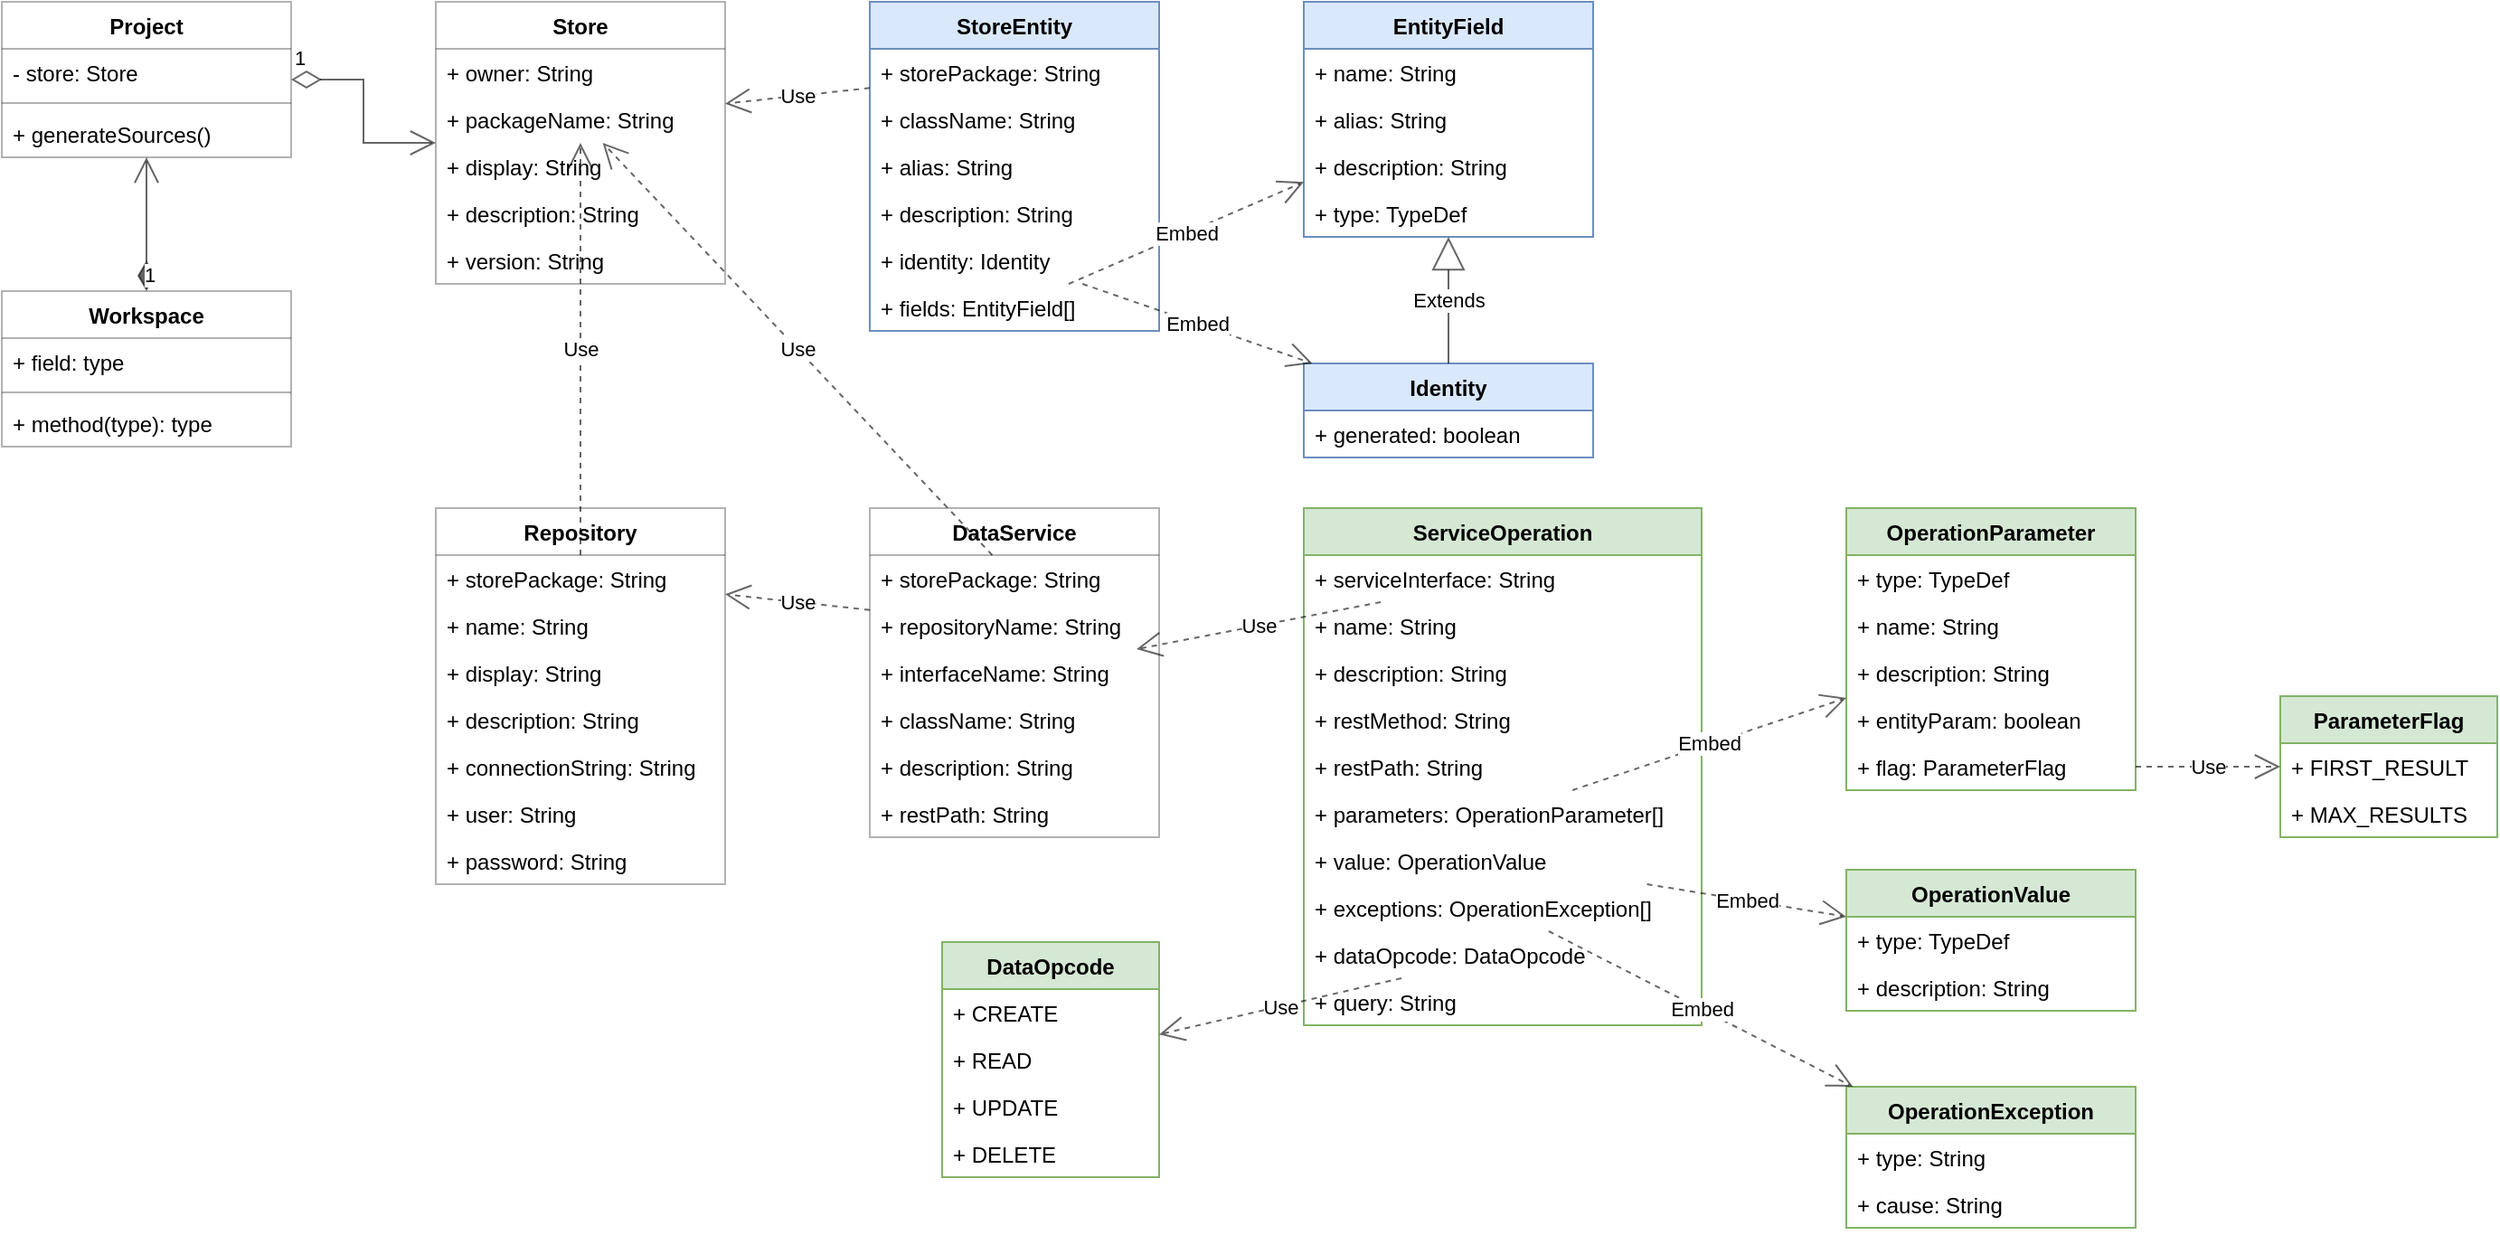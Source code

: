 <mxfile version="16.5.1" type="device"><diagram id="OxIQPZwPlhneD8r9ks1y" name="API Gateway Meta"><mxGraphModel dx="1840" dy="865" grid="1" gridSize="10" guides="1" tooltips="1" connect="1" arrows="1" fold="1" page="1" pageScale="1" pageWidth="1100" pageHeight="850" math="0" shadow="0"><root><mxCell id="0"/><mxCell id="1" parent="0"/><mxCell id="hLmovKWbzGutH6FqKI8--1" value="Store" style="swimlane;fontStyle=1;align=center;verticalAlign=top;childLayout=stackLayout;horizontal=1;startSize=26;horizontalStack=0;resizeParent=1;resizeParentMax=0;resizeLast=0;collapsible=1;marginBottom=0;rounded=0;opacity=30;" vertex="1" parent="1"><mxGeometry x="280" y="80" width="160" height="156" as="geometry"/></mxCell><mxCell id="hLmovKWbzGutH6FqKI8--2" value="+ owner: String" style="text;strokeColor=none;fillColor=none;align=left;verticalAlign=top;spacingLeft=4;spacingRight=4;overflow=hidden;rotatable=0;points=[[0,0.5],[1,0.5]];portConstraint=eastwest;rounded=0;opacity=30;" vertex="1" parent="hLmovKWbzGutH6FqKI8--1"><mxGeometry y="26" width="160" height="26" as="geometry"/></mxCell><mxCell id="hLmovKWbzGutH6FqKI8--3" value="+ packageName: String" style="text;strokeColor=none;fillColor=none;align=left;verticalAlign=top;spacingLeft=4;spacingRight=4;overflow=hidden;rotatable=0;points=[[0,0.5],[1,0.5]];portConstraint=eastwest;rounded=0;opacity=30;" vertex="1" parent="hLmovKWbzGutH6FqKI8--1"><mxGeometry y="52" width="160" height="26" as="geometry"/></mxCell><mxCell id="hLmovKWbzGutH6FqKI8--4" value="+ display: String" style="text;strokeColor=none;fillColor=none;align=left;verticalAlign=top;spacingLeft=4;spacingRight=4;overflow=hidden;rotatable=0;points=[[0,0.5],[1,0.5]];portConstraint=eastwest;rounded=0;opacity=30;" vertex="1" parent="hLmovKWbzGutH6FqKI8--1"><mxGeometry y="78" width="160" height="26" as="geometry"/></mxCell><mxCell id="hLmovKWbzGutH6FqKI8--5" value="+ description: String" style="text;strokeColor=none;fillColor=none;align=left;verticalAlign=top;spacingLeft=4;spacingRight=4;overflow=hidden;rotatable=0;points=[[0,0.5],[1,0.5]];portConstraint=eastwest;rounded=0;opacity=30;" vertex="1" parent="hLmovKWbzGutH6FqKI8--1"><mxGeometry y="104" width="160" height="26" as="geometry"/></mxCell><mxCell id="hLmovKWbzGutH6FqKI8--6" value="+ version: String" style="text;strokeColor=none;fillColor=none;align=left;verticalAlign=top;spacingLeft=4;spacingRight=4;overflow=hidden;rotatable=0;points=[[0,0.5],[1,0.5]];portConstraint=eastwest;rounded=0;opacity=30;" vertex="1" parent="hLmovKWbzGutH6FqKI8--1"><mxGeometry y="130" width="160" height="26" as="geometry"/></mxCell><mxCell id="hLmovKWbzGutH6FqKI8--7" value="StoreEntity" style="swimlane;fontStyle=1;align=center;verticalAlign=top;childLayout=stackLayout;horizontal=1;startSize=26;horizontalStack=0;resizeParent=1;resizeParentMax=0;resizeLast=0;collapsible=1;marginBottom=0;rounded=0;fillColor=#dae8fc;strokeColor=#6c8ebf;" vertex="1" parent="1"><mxGeometry x="520" y="80" width="160" height="182" as="geometry"/></mxCell><mxCell id="hLmovKWbzGutH6FqKI8--8" value="+ storePackage: String" style="text;strokeColor=none;fillColor=none;align=left;verticalAlign=top;spacingLeft=4;spacingRight=4;overflow=hidden;rotatable=0;points=[[0,0.5],[1,0.5]];portConstraint=eastwest;rounded=0;opacity=30;" vertex="1" parent="hLmovKWbzGutH6FqKI8--7"><mxGeometry y="26" width="160" height="26" as="geometry"/></mxCell><mxCell id="hLmovKWbzGutH6FqKI8--9" value="+ className: String" style="text;strokeColor=none;fillColor=none;align=left;verticalAlign=top;spacingLeft=4;spacingRight=4;overflow=hidden;rotatable=0;points=[[0,0.5],[1,0.5]];portConstraint=eastwest;rounded=0;opacity=30;" vertex="1" parent="hLmovKWbzGutH6FqKI8--7"><mxGeometry y="52" width="160" height="26" as="geometry"/></mxCell><mxCell id="hLmovKWbzGutH6FqKI8--10" value="+ alias: String" style="text;strokeColor=none;fillColor=none;align=left;verticalAlign=top;spacingLeft=4;spacingRight=4;overflow=hidden;rotatable=0;points=[[0,0.5],[1,0.5]];portConstraint=eastwest;rounded=0;opacity=30;" vertex="1" parent="hLmovKWbzGutH6FqKI8--7"><mxGeometry y="78" width="160" height="26" as="geometry"/></mxCell><mxCell id="hLmovKWbzGutH6FqKI8--11" value="+ description: String" style="text;strokeColor=none;fillColor=none;align=left;verticalAlign=top;spacingLeft=4;spacingRight=4;overflow=hidden;rotatable=0;points=[[0,0.5],[1,0.5]];portConstraint=eastwest;rounded=0;opacity=30;" vertex="1" parent="hLmovKWbzGutH6FqKI8--7"><mxGeometry y="104" width="160" height="26" as="geometry"/></mxCell><mxCell id="hLmovKWbzGutH6FqKI8--12" value="+ identity: Identity" style="text;strokeColor=none;fillColor=none;align=left;verticalAlign=top;spacingLeft=4;spacingRight=4;overflow=hidden;rotatable=0;points=[[0,0.5],[1,0.5]];portConstraint=eastwest;rounded=0;opacity=30;" vertex="1" parent="hLmovKWbzGutH6FqKI8--7"><mxGeometry y="130" width="160" height="26" as="geometry"/></mxCell><mxCell id="hLmovKWbzGutH6FqKI8--13" value="+ fields: EntityField[]" style="text;strokeColor=none;fillColor=none;align=left;verticalAlign=top;spacingLeft=4;spacingRight=4;overflow=hidden;rotatable=0;points=[[0,0.5],[1,0.5]];portConstraint=eastwest;rounded=0;opacity=30;" vertex="1" parent="hLmovKWbzGutH6FqKI8--7"><mxGeometry y="156" width="160" height="26" as="geometry"/></mxCell><mxCell id="hLmovKWbzGutH6FqKI8--14" value="Repository" style="swimlane;fontStyle=1;align=center;verticalAlign=top;childLayout=stackLayout;horizontal=1;startSize=26;horizontalStack=0;resizeParent=1;resizeParentMax=0;resizeLast=0;collapsible=1;marginBottom=0;rounded=0;opacity=30;" vertex="1" parent="1"><mxGeometry x="280" y="360" width="160" height="208" as="geometry"/></mxCell><mxCell id="hLmovKWbzGutH6FqKI8--15" value="+ storePackage: String" style="text;strokeColor=none;fillColor=none;align=left;verticalAlign=top;spacingLeft=4;spacingRight=4;overflow=hidden;rotatable=0;points=[[0,0.5],[1,0.5]];portConstraint=eastwest;rounded=0;opacity=30;" vertex="1" parent="hLmovKWbzGutH6FqKI8--14"><mxGeometry y="26" width="160" height="26" as="geometry"/></mxCell><mxCell id="hLmovKWbzGutH6FqKI8--16" value="+ name: String" style="text;strokeColor=none;fillColor=none;align=left;verticalAlign=top;spacingLeft=4;spacingRight=4;overflow=hidden;rotatable=0;points=[[0,0.5],[1,0.5]];portConstraint=eastwest;rounded=0;opacity=30;" vertex="1" parent="hLmovKWbzGutH6FqKI8--14"><mxGeometry y="52" width="160" height="26" as="geometry"/></mxCell><mxCell id="hLmovKWbzGutH6FqKI8--17" value="+ display: String" style="text;strokeColor=none;fillColor=none;align=left;verticalAlign=top;spacingLeft=4;spacingRight=4;overflow=hidden;rotatable=0;points=[[0,0.5],[1,0.5]];portConstraint=eastwest;rounded=0;opacity=30;" vertex="1" parent="hLmovKWbzGutH6FqKI8--14"><mxGeometry y="78" width="160" height="26" as="geometry"/></mxCell><mxCell id="hLmovKWbzGutH6FqKI8--18" value="+ description: String" style="text;strokeColor=none;fillColor=none;align=left;verticalAlign=top;spacingLeft=4;spacingRight=4;overflow=hidden;rotatable=0;points=[[0,0.5],[1,0.5]];portConstraint=eastwest;rounded=0;opacity=30;" vertex="1" parent="hLmovKWbzGutH6FqKI8--14"><mxGeometry y="104" width="160" height="26" as="geometry"/></mxCell><mxCell id="hLmovKWbzGutH6FqKI8--19" value="+ connectionString: String" style="text;strokeColor=none;fillColor=none;align=left;verticalAlign=top;spacingLeft=4;spacingRight=4;overflow=hidden;rotatable=0;points=[[0,0.5],[1,0.5]];portConstraint=eastwest;rounded=0;opacity=30;" vertex="1" parent="hLmovKWbzGutH6FqKI8--14"><mxGeometry y="130" width="160" height="26" as="geometry"/></mxCell><mxCell id="hLmovKWbzGutH6FqKI8--20" value="+ user: String" style="text;strokeColor=none;fillColor=none;align=left;verticalAlign=top;spacingLeft=4;spacingRight=4;overflow=hidden;rotatable=0;points=[[0,0.5],[1,0.5]];portConstraint=eastwest;rounded=0;opacity=30;" vertex="1" parent="hLmovKWbzGutH6FqKI8--14"><mxGeometry y="156" width="160" height="26" as="geometry"/></mxCell><mxCell id="hLmovKWbzGutH6FqKI8--21" value="+ password: String" style="text;strokeColor=none;fillColor=none;align=left;verticalAlign=top;spacingLeft=4;spacingRight=4;overflow=hidden;rotatable=0;points=[[0,0.5],[1,0.5]];portConstraint=eastwest;rounded=0;opacity=30;" vertex="1" parent="hLmovKWbzGutH6FqKI8--14"><mxGeometry y="182" width="160" height="26" as="geometry"/></mxCell><mxCell id="hLmovKWbzGutH6FqKI8--22" value="DataService" style="swimlane;fontStyle=1;align=center;verticalAlign=top;childLayout=stackLayout;horizontal=1;startSize=26;horizontalStack=0;resizeParent=1;resizeParentMax=0;resizeLast=0;collapsible=1;marginBottom=0;rounded=0;opacity=30;" vertex="1" parent="1"><mxGeometry x="520" y="360" width="160" height="182" as="geometry"/></mxCell><mxCell id="hLmovKWbzGutH6FqKI8--23" value="+ storePackage: String" style="text;strokeColor=none;fillColor=none;align=left;verticalAlign=top;spacingLeft=4;spacingRight=4;overflow=hidden;rotatable=0;points=[[0,0.5],[1,0.5]];portConstraint=eastwest;rounded=0;opacity=30;" vertex="1" parent="hLmovKWbzGutH6FqKI8--22"><mxGeometry y="26" width="160" height="26" as="geometry"/></mxCell><mxCell id="hLmovKWbzGutH6FqKI8--24" value="+ repositoryName: String" style="text;strokeColor=none;fillColor=none;align=left;verticalAlign=top;spacingLeft=4;spacingRight=4;overflow=hidden;rotatable=0;points=[[0,0.5],[1,0.5]];portConstraint=eastwest;rounded=0;opacity=30;" vertex="1" parent="hLmovKWbzGutH6FqKI8--22"><mxGeometry y="52" width="160" height="26" as="geometry"/></mxCell><mxCell id="hLmovKWbzGutH6FqKI8--26" value="+ interfaceName: String" style="text;strokeColor=none;fillColor=none;align=left;verticalAlign=top;spacingLeft=4;spacingRight=4;overflow=hidden;rotatable=0;points=[[0,0.5],[1,0.5]];portConstraint=eastwest;rounded=0;opacity=30;" vertex="1" parent="hLmovKWbzGutH6FqKI8--22"><mxGeometry y="78" width="160" height="26" as="geometry"/></mxCell><mxCell id="hLmovKWbzGutH6FqKI8--25" value="+ className: String" style="text;strokeColor=none;fillColor=none;align=left;verticalAlign=top;spacingLeft=4;spacingRight=4;overflow=hidden;rotatable=0;points=[[0,0.5],[1,0.5]];portConstraint=eastwest;rounded=0;opacity=30;" vertex="1" parent="hLmovKWbzGutH6FqKI8--22"><mxGeometry y="104" width="160" height="26" as="geometry"/></mxCell><mxCell id="hLmovKWbzGutH6FqKI8--27" value="+ description: String" style="text;strokeColor=none;fillColor=none;align=left;verticalAlign=top;spacingLeft=4;spacingRight=4;overflow=hidden;rotatable=0;points=[[0,0.5],[1,0.5]];portConstraint=eastwest;rounded=0;opacity=30;" vertex="1" parent="hLmovKWbzGutH6FqKI8--22"><mxGeometry y="130" width="160" height="26" as="geometry"/></mxCell><mxCell id="hLmovKWbzGutH6FqKI8--28" value="+ restPath: String" style="text;strokeColor=none;fillColor=none;align=left;verticalAlign=top;spacingLeft=4;spacingRight=4;overflow=hidden;rotatable=0;points=[[0,0.5],[1,0.5]];portConstraint=eastwest;rounded=0;opacity=30;" vertex="1" parent="hLmovKWbzGutH6FqKI8--22"><mxGeometry y="156" width="160" height="26" as="geometry"/></mxCell><mxCell id="hLmovKWbzGutH6FqKI8--30" value="Workspace" style="swimlane;fontStyle=1;align=center;verticalAlign=top;childLayout=stackLayout;horizontal=1;startSize=26;horizontalStack=0;resizeParent=1;resizeParentMax=0;resizeLast=0;collapsible=1;marginBottom=0;rounded=0;opacity=30;" vertex="1" parent="1"><mxGeometry x="40" y="240" width="160" height="86" as="geometry"/></mxCell><mxCell id="hLmovKWbzGutH6FqKI8--31" value="+ field: type" style="text;strokeColor=none;fillColor=none;align=left;verticalAlign=top;spacingLeft=4;spacingRight=4;overflow=hidden;rotatable=0;points=[[0,0.5],[1,0.5]];portConstraint=eastwest;rounded=0;opacity=30;" vertex="1" parent="hLmovKWbzGutH6FqKI8--30"><mxGeometry y="26" width="160" height="26" as="geometry"/></mxCell><mxCell id="hLmovKWbzGutH6FqKI8--32" value="" style="line;strokeWidth=1;fillColor=none;align=left;verticalAlign=middle;spacingTop=-1;spacingLeft=3;spacingRight=3;rotatable=0;labelPosition=right;points=[];portConstraint=eastwest;rounded=0;opacity=30;" vertex="1" parent="hLmovKWbzGutH6FqKI8--30"><mxGeometry y="52" width="160" height="8" as="geometry"/></mxCell><mxCell id="hLmovKWbzGutH6FqKI8--33" value="+ method(type): type" style="text;strokeColor=none;fillColor=none;align=left;verticalAlign=top;spacingLeft=4;spacingRight=4;overflow=hidden;rotatable=0;points=[[0,0.5],[1,0.5]];portConstraint=eastwest;rounded=0;opacity=30;" vertex="1" parent="hLmovKWbzGutH6FqKI8--30"><mxGeometry y="60" width="160" height="26" as="geometry"/></mxCell><mxCell id="hLmovKWbzGutH6FqKI8--34" value="Project" style="swimlane;fontStyle=1;align=center;verticalAlign=top;childLayout=stackLayout;horizontal=1;startSize=26;horizontalStack=0;resizeParent=1;resizeParentMax=0;resizeLast=0;collapsible=1;marginBottom=0;rounded=0;opacity=30;" vertex="1" parent="1"><mxGeometry x="40" y="80" width="160" height="86" as="geometry"/></mxCell><mxCell id="hLmovKWbzGutH6FqKI8--35" value="- store: Store" style="text;strokeColor=none;fillColor=none;align=left;verticalAlign=top;spacingLeft=4;spacingRight=4;overflow=hidden;rotatable=0;points=[[0,0.5],[1,0.5]];portConstraint=eastwest;rounded=0;opacity=30;" vertex="1" parent="hLmovKWbzGutH6FqKI8--34"><mxGeometry y="26" width="160" height="26" as="geometry"/></mxCell><mxCell id="hLmovKWbzGutH6FqKI8--36" value="" style="line;strokeWidth=1;fillColor=none;align=left;verticalAlign=middle;spacingTop=-1;spacingLeft=3;spacingRight=3;rotatable=0;labelPosition=right;points=[];portConstraint=eastwest;rounded=0;opacity=30;" vertex="1" parent="hLmovKWbzGutH6FqKI8--34"><mxGeometry y="52" width="160" height="8" as="geometry"/></mxCell><mxCell id="hLmovKWbzGutH6FqKI8--37" value="+ generateSources()" style="text;strokeColor=none;fillColor=none;align=left;verticalAlign=top;spacingLeft=4;spacingRight=4;overflow=hidden;rotatable=0;points=[[0,0.5],[1,0.5]];portConstraint=eastwest;rounded=0;opacity=30;" vertex="1" parent="hLmovKWbzGutH6FqKI8--34"><mxGeometry y="60" width="160" height="26" as="geometry"/></mxCell><mxCell id="hLmovKWbzGutH6FqKI8--38" value="1" style="endArrow=open;html=1;endSize=12;startArrow=diamondThin;startSize=14;startFill=1;edgeStyle=orthogonalEdgeStyle;align=left;verticalAlign=bottom;rounded=0;opacity=60;" edge="1" parent="1" source="hLmovKWbzGutH6FqKI8--30" target="hLmovKWbzGutH6FqKI8--34"><mxGeometry x="-1" y="3" relative="1" as="geometry"><mxPoint x="-100" y="250" as="sourcePoint"/><mxPoint x="60" y="250" as="targetPoint"/></mxGeometry></mxCell><mxCell id="hLmovKWbzGutH6FqKI8--39" value="1" style="endArrow=open;html=1;endSize=12;startArrow=diamondThin;startSize=14;startFill=0;edgeStyle=orthogonalEdgeStyle;align=left;verticalAlign=bottom;rounded=0;opacity=60;" edge="1" parent="1" source="hLmovKWbzGutH6FqKI8--34" target="hLmovKWbzGutH6FqKI8--1"><mxGeometry x="-1" y="3" relative="1" as="geometry"><mxPoint x="-100" y="410" as="sourcePoint"/><mxPoint x="60" y="410" as="targetPoint"/></mxGeometry></mxCell><mxCell id="hLmovKWbzGutH6FqKI8--40" value="EntityField" style="swimlane;fontStyle=1;align=center;verticalAlign=top;childLayout=stackLayout;horizontal=1;startSize=26;horizontalStack=0;resizeParent=1;resizeParentMax=0;resizeLast=0;collapsible=1;marginBottom=0;rounded=0;fillColor=#dae8fc;strokeColor=#6c8ebf;" vertex="1" parent="1"><mxGeometry x="760" y="80" width="160" height="130" as="geometry"/></mxCell><mxCell id="hLmovKWbzGutH6FqKI8--41" value="+ name: String" style="text;strokeColor=none;fillColor=none;align=left;verticalAlign=top;spacingLeft=4;spacingRight=4;overflow=hidden;rotatable=0;points=[[0,0.5],[1,0.5]];portConstraint=eastwest;rounded=0;opacity=30;" vertex="1" parent="hLmovKWbzGutH6FqKI8--40"><mxGeometry y="26" width="160" height="26" as="geometry"/></mxCell><mxCell id="hLmovKWbzGutH6FqKI8--42" value="+ alias: String" style="text;strokeColor=none;fillColor=none;align=left;verticalAlign=top;spacingLeft=4;spacingRight=4;overflow=hidden;rotatable=0;points=[[0,0.5],[1,0.5]];portConstraint=eastwest;rounded=0;opacity=30;" vertex="1" parent="hLmovKWbzGutH6FqKI8--40"><mxGeometry y="52" width="160" height="26" as="geometry"/></mxCell><mxCell id="hLmovKWbzGutH6FqKI8--43" value="+ description: String" style="text;strokeColor=none;fillColor=none;align=left;verticalAlign=top;spacingLeft=4;spacingRight=4;overflow=hidden;rotatable=0;points=[[0,0.5],[1,0.5]];portConstraint=eastwest;rounded=0;opacity=30;" vertex="1" parent="hLmovKWbzGutH6FqKI8--40"><mxGeometry y="78" width="160" height="26" as="geometry"/></mxCell><mxCell id="hLmovKWbzGutH6FqKI8--44" value="+ type: TypeDef" style="text;strokeColor=none;fillColor=none;align=left;verticalAlign=top;spacingLeft=4;spacingRight=4;overflow=hidden;rotatable=0;points=[[0,0.5],[1,0.5]];portConstraint=eastwest;rounded=0;opacity=30;" vertex="1" parent="hLmovKWbzGutH6FqKI8--40"><mxGeometry y="104" width="160" height="26" as="geometry"/></mxCell><mxCell id="hLmovKWbzGutH6FqKI8--45" value="Identity" style="swimlane;fontStyle=1;align=center;verticalAlign=top;childLayout=stackLayout;horizontal=1;startSize=26;horizontalStack=0;resizeParent=1;resizeParentMax=0;resizeLast=0;collapsible=1;marginBottom=0;rounded=0;fillColor=#dae8fc;strokeColor=#6c8ebf;" vertex="1" parent="1"><mxGeometry x="760" y="280" width="160" height="52" as="geometry"/></mxCell><mxCell id="hLmovKWbzGutH6FqKI8--46" value="+ generated: boolean" style="text;strokeColor=none;fillColor=none;align=left;verticalAlign=top;spacingLeft=4;spacingRight=4;overflow=hidden;rotatable=0;points=[[0,0.5],[1,0.5]];portConstraint=eastwest;rounded=0;opacity=30;" vertex="1" parent="hLmovKWbzGutH6FqKI8--45"><mxGeometry y="26" width="160" height="26" as="geometry"/></mxCell><mxCell id="hLmovKWbzGutH6FqKI8--47" value="Extends" style="endArrow=block;endSize=16;endFill=0;html=1;rounded=0;opacity=60;" edge="1" parent="1" source="hLmovKWbzGutH6FqKI8--45" target="hLmovKWbzGutH6FqKI8--40"><mxGeometry width="160" relative="1" as="geometry"><mxPoint x="960" y="200" as="sourcePoint"/><mxPoint x="1120" y="200" as="targetPoint"/></mxGeometry></mxCell><mxCell id="hLmovKWbzGutH6FqKI8--48" value="Embed" style="endArrow=open;endSize=12;dashed=1;html=1;rounded=0;opacity=60;" edge="1" parent="1" source="hLmovKWbzGutH6FqKI8--12" target="hLmovKWbzGutH6FqKI8--45"><mxGeometry width="160" relative="1" as="geometry"><mxPoint x="680" y="290" as="sourcePoint"/><mxPoint x="840" y="290" as="targetPoint"/></mxGeometry></mxCell><mxCell id="hLmovKWbzGutH6FqKI8--49" value="Embed" style="endArrow=open;endSize=12;dashed=1;html=1;rounded=0;opacity=60;" edge="1" parent="1" source="hLmovKWbzGutH6FqKI8--13" target="hLmovKWbzGutH6FqKI8--40"><mxGeometry width="160" relative="1" as="geometry"><mxPoint x="650" y="320" as="sourcePoint"/><mxPoint x="810" y="320" as="targetPoint"/></mxGeometry></mxCell><mxCell id="hLmovKWbzGutH6FqKI8--50" value="Use" style="endArrow=open;endSize=12;dashed=1;html=1;rounded=0;opacity=60;" edge="1" parent="1" source="hLmovKWbzGutH6FqKI8--8" target="hLmovKWbzGutH6FqKI8--3"><mxGeometry width="160" relative="1" as="geometry"><mxPoint x="360" y="310" as="sourcePoint"/><mxPoint x="520" y="310" as="targetPoint"/></mxGeometry></mxCell><mxCell id="hLmovKWbzGutH6FqKI8--51" value="ServiceOperation" style="swimlane;fontStyle=1;align=center;verticalAlign=top;childLayout=stackLayout;horizontal=1;startSize=26;horizontalStack=0;resizeParent=1;resizeParentMax=0;resizeLast=0;collapsible=1;marginBottom=0;rounded=0;fillColor=#d5e8d4;strokeColor=#82b366;" vertex="1" parent="1"><mxGeometry x="760" y="360" width="220" height="286" as="geometry"/></mxCell><mxCell id="hLmovKWbzGutH6FqKI8--61" value="+ serviceInterface: String" style="text;strokeColor=none;fillColor=none;align=left;verticalAlign=top;spacingLeft=4;spacingRight=4;overflow=hidden;rotatable=0;points=[[0,0.5],[1,0.5]];portConstraint=eastwest;" vertex="1" parent="hLmovKWbzGutH6FqKI8--51"><mxGeometry y="26" width="220" height="26" as="geometry"/></mxCell><mxCell id="hLmovKWbzGutH6FqKI8--52" value="+ name: String" style="text;strokeColor=none;fillColor=none;align=left;verticalAlign=top;spacingLeft=4;spacingRight=4;overflow=hidden;rotatable=0;points=[[0,0.5],[1,0.5]];portConstraint=eastwest;rounded=0;opacity=30;" vertex="1" parent="hLmovKWbzGutH6FqKI8--51"><mxGeometry y="52" width="220" height="26" as="geometry"/></mxCell><mxCell id="hLmovKWbzGutH6FqKI8--59" value="+ description: String" style="text;strokeColor=none;fillColor=none;align=left;verticalAlign=top;spacingLeft=4;spacingRight=4;overflow=hidden;rotatable=0;points=[[0,0.5],[1,0.5]];portConstraint=eastwest;" vertex="1" parent="hLmovKWbzGutH6FqKI8--51"><mxGeometry y="78" width="220" height="26" as="geometry"/></mxCell><mxCell id="hLmovKWbzGutH6FqKI8--54" value="+ restMethod: String" style="text;strokeColor=none;fillColor=none;align=left;verticalAlign=top;spacingLeft=4;spacingRight=4;overflow=hidden;rotatable=0;points=[[0,0.5],[1,0.5]];portConstraint=eastwest;rounded=0;opacity=30;" vertex="1" parent="hLmovKWbzGutH6FqKI8--51"><mxGeometry y="104" width="220" height="26" as="geometry"/></mxCell><mxCell id="hLmovKWbzGutH6FqKI8--60" value="+ restPath: String" style="text;strokeColor=none;fillColor=none;align=left;verticalAlign=top;spacingLeft=4;spacingRight=4;overflow=hidden;rotatable=0;points=[[0,0.5],[1,0.5]];portConstraint=eastwest;" vertex="1" parent="hLmovKWbzGutH6FqKI8--51"><mxGeometry y="130" width="220" height="26" as="geometry"/></mxCell><mxCell id="hLmovKWbzGutH6FqKI8--79" value="+ parameters: OperationParameter[]" style="text;strokeColor=none;fillColor=none;align=left;verticalAlign=top;spacingLeft=4;spacingRight=4;overflow=hidden;rotatable=0;points=[[0,0.5],[1,0.5]];portConstraint=eastwest;" vertex="1" parent="hLmovKWbzGutH6FqKI8--51"><mxGeometry y="156" width="220" height="26" as="geometry"/></mxCell><mxCell id="hLmovKWbzGutH6FqKI8--80" value="+ value: OperationValue" style="text;strokeColor=none;fillColor=none;align=left;verticalAlign=top;spacingLeft=4;spacingRight=4;overflow=hidden;rotatable=0;points=[[0,0.5],[1,0.5]];portConstraint=eastwest;" vertex="1" parent="hLmovKWbzGutH6FqKI8--51"><mxGeometry y="182" width="220" height="26" as="geometry"/></mxCell><mxCell id="hLmovKWbzGutH6FqKI8--83" value="+ exceptions: OperationException[]" style="text;strokeColor=none;fillColor=none;align=left;verticalAlign=top;spacingLeft=4;spacingRight=4;overflow=hidden;rotatable=0;points=[[0,0.5],[1,0.5]];portConstraint=eastwest;" vertex="1" parent="hLmovKWbzGutH6FqKI8--51"><mxGeometry y="208" width="220" height="26" as="geometry"/></mxCell><mxCell id="hLmovKWbzGutH6FqKI8--84" value="+ dataOpcode: DataOpcode" style="text;strokeColor=none;fillColor=none;align=left;verticalAlign=top;spacingLeft=4;spacingRight=4;overflow=hidden;rotatable=0;points=[[0,0.5],[1,0.5]];portConstraint=eastwest;" vertex="1" parent="hLmovKWbzGutH6FqKI8--51"><mxGeometry y="234" width="220" height="26" as="geometry"/></mxCell><mxCell id="hLmovKWbzGutH6FqKI8--85" value="+ query: String" style="text;strokeColor=none;fillColor=none;align=left;verticalAlign=top;spacingLeft=4;spacingRight=4;overflow=hidden;rotatable=0;points=[[0,0.5],[1,0.5]];portConstraint=eastwest;" vertex="1" parent="hLmovKWbzGutH6FqKI8--51"><mxGeometry y="260" width="220" height="26" as="geometry"/></mxCell><mxCell id="hLmovKWbzGutH6FqKI8--56" value="Use" style="endArrow=open;endSize=12;dashed=1;html=1;rounded=0;opacity=60;" edge="1" parent="1" source="hLmovKWbzGutH6FqKI8--15" target="hLmovKWbzGutH6FqKI8--3"><mxGeometry width="160" relative="1" as="geometry"><mxPoint x="530" y="137.667" as="sourcePoint"/><mxPoint x="450" y="146.333" as="targetPoint"/></mxGeometry></mxCell><mxCell id="hLmovKWbzGutH6FqKI8--57" value="Use" style="endArrow=open;endSize=12;dashed=1;html=1;rounded=0;opacity=60;" edge="1" parent="1" source="hLmovKWbzGutH6FqKI8--23" target="hLmovKWbzGutH6FqKI8--3"><mxGeometry width="160" relative="1" as="geometry"><mxPoint x="370" y="396" as="sourcePoint"/><mxPoint x="370" y="168" as="targetPoint"/></mxGeometry></mxCell><mxCell id="hLmovKWbzGutH6FqKI8--58" value="Use" style="endArrow=open;endSize=12;dashed=1;html=1;rounded=0;opacity=60;" edge="1" parent="1" source="hLmovKWbzGutH6FqKI8--24" target="hLmovKWbzGutH6FqKI8--15"><mxGeometry width="160" relative="1" as="geometry"><mxPoint x="380" y="406" as="sourcePoint"/><mxPoint x="380" y="178" as="targetPoint"/></mxGeometry></mxCell><mxCell id="hLmovKWbzGutH6FqKI8--62" value="Use" style="endArrow=open;endSize=12;dashed=1;html=1;rounded=0;opacity=60;" edge="1" parent="1" source="hLmovKWbzGutH6FqKI8--61" target="hLmovKWbzGutH6FqKI8--26"><mxGeometry width="160" relative="1" as="geometry"><mxPoint x="530" y="425" as="sourcePoint"/><mxPoint x="450" y="417" as="targetPoint"/></mxGeometry></mxCell><mxCell id="hLmovKWbzGutH6FqKI8--67" value="OperationParameter" style="swimlane;fontStyle=1;align=center;verticalAlign=top;childLayout=stackLayout;horizontal=1;startSize=26;horizontalStack=0;resizeParent=1;resizeParentMax=0;resizeLast=0;collapsible=1;marginBottom=0;fillColor=#d5e8d4;strokeColor=#82b366;" vertex="1" parent="1"><mxGeometry x="1060" y="360" width="160" height="156" as="geometry"/></mxCell><mxCell id="hLmovKWbzGutH6FqKI8--68" value="+ type: TypeDef" style="text;strokeColor=none;fillColor=none;align=left;verticalAlign=top;spacingLeft=4;spacingRight=4;overflow=hidden;rotatable=0;points=[[0,0.5],[1,0.5]];portConstraint=eastwest;" vertex="1" parent="hLmovKWbzGutH6FqKI8--67"><mxGeometry y="26" width="160" height="26" as="geometry"/></mxCell><mxCell id="hLmovKWbzGutH6FqKI8--87" value="+ name: String" style="text;strokeColor=none;fillColor=none;align=left;verticalAlign=top;spacingLeft=4;spacingRight=4;overflow=hidden;rotatable=0;points=[[0,0.5],[1,0.5]];portConstraint=eastwest;" vertex="1" parent="hLmovKWbzGutH6FqKI8--67"><mxGeometry y="52" width="160" height="26" as="geometry"/></mxCell><mxCell id="hLmovKWbzGutH6FqKI8--88" value="+ description: String" style="text;strokeColor=none;fillColor=none;align=left;verticalAlign=top;spacingLeft=4;spacingRight=4;overflow=hidden;rotatable=0;points=[[0,0.5],[1,0.5]];portConstraint=eastwest;" vertex="1" parent="hLmovKWbzGutH6FqKI8--67"><mxGeometry y="78" width="160" height="26" as="geometry"/></mxCell><mxCell id="hLmovKWbzGutH6FqKI8--89" value="+ entityParam: boolean" style="text;strokeColor=none;fillColor=none;align=left;verticalAlign=top;spacingLeft=4;spacingRight=4;overflow=hidden;rotatable=0;points=[[0,0.5],[1,0.5]];portConstraint=eastwest;" vertex="1" parent="hLmovKWbzGutH6FqKI8--67"><mxGeometry y="104" width="160" height="26" as="geometry"/></mxCell><mxCell id="hLmovKWbzGutH6FqKI8--90" value="+ flag: ParameterFlag" style="text;strokeColor=none;fillColor=none;align=left;verticalAlign=top;spacingLeft=4;spacingRight=4;overflow=hidden;rotatable=0;points=[[0,0.5],[1,0.5]];portConstraint=eastwest;" vertex="1" parent="hLmovKWbzGutH6FqKI8--67"><mxGeometry y="130" width="160" height="26" as="geometry"/></mxCell><mxCell id="hLmovKWbzGutH6FqKI8--71" value="OperationValue" style="swimlane;fontStyle=1;align=center;verticalAlign=top;childLayout=stackLayout;horizontal=1;startSize=26;horizontalStack=0;resizeParent=1;resizeParentMax=0;resizeLast=0;collapsible=1;marginBottom=0;fillColor=#d5e8d4;strokeColor=#82b366;" vertex="1" parent="1"><mxGeometry x="1060" y="560" width="160" height="78" as="geometry"/></mxCell><mxCell id="hLmovKWbzGutH6FqKI8--72" value="+ type: TypeDef" style="text;strokeColor=none;fillColor=none;align=left;verticalAlign=top;spacingLeft=4;spacingRight=4;overflow=hidden;rotatable=0;points=[[0,0.5],[1,0.5]];portConstraint=eastwest;" vertex="1" parent="hLmovKWbzGutH6FqKI8--71"><mxGeometry y="26" width="160" height="26" as="geometry"/></mxCell><mxCell id="hLmovKWbzGutH6FqKI8--74" value="+ description: String" style="text;strokeColor=none;fillColor=none;align=left;verticalAlign=top;spacingLeft=4;spacingRight=4;overflow=hidden;rotatable=0;points=[[0,0.5],[1,0.5]];portConstraint=eastwest;" vertex="1" parent="hLmovKWbzGutH6FqKI8--71"><mxGeometry y="52" width="160" height="26" as="geometry"/></mxCell><mxCell id="hLmovKWbzGutH6FqKI8--75" value="OperationException" style="swimlane;fontStyle=1;align=center;verticalAlign=top;childLayout=stackLayout;horizontal=1;startSize=26;horizontalStack=0;resizeParent=1;resizeParentMax=0;resizeLast=0;collapsible=1;marginBottom=0;fillColor=#d5e8d4;strokeColor=#82b366;" vertex="1" parent="1"><mxGeometry x="1060" y="680" width="160" height="78" as="geometry"/></mxCell><mxCell id="hLmovKWbzGutH6FqKI8--76" value="+ type: String" style="text;strokeColor=none;fillColor=none;align=left;verticalAlign=top;spacingLeft=4;spacingRight=4;overflow=hidden;rotatable=0;points=[[0,0.5],[1,0.5]];portConstraint=eastwest;" vertex="1" parent="hLmovKWbzGutH6FqKI8--75"><mxGeometry y="26" width="160" height="26" as="geometry"/></mxCell><mxCell id="hLmovKWbzGutH6FqKI8--78" value="+ cause: String" style="text;strokeColor=none;fillColor=none;align=left;verticalAlign=top;spacingLeft=4;spacingRight=4;overflow=hidden;rotatable=0;points=[[0,0.5],[1,0.5]];portConstraint=eastwest;" vertex="1" parent="hLmovKWbzGutH6FqKI8--75"><mxGeometry y="52" width="160" height="26" as="geometry"/></mxCell><mxCell id="hLmovKWbzGutH6FqKI8--81" value="Embed" style="endArrow=open;endSize=12;dashed=1;html=1;rounded=0;opacity=60;" edge="1" parent="1" source="hLmovKWbzGutH6FqKI8--79" target="hLmovKWbzGutH6FqKI8--67"><mxGeometry width="160" relative="1" as="geometry"><mxPoint x="640" y="246" as="sourcePoint"/><mxPoint x="770" y="189.667" as="targetPoint"/></mxGeometry></mxCell><mxCell id="hLmovKWbzGutH6FqKI8--82" value="Embed" style="endArrow=open;endSize=12;dashed=1;html=1;rounded=0;opacity=60;" edge="1" parent="1" source="hLmovKWbzGutH6FqKI8--80" target="hLmovKWbzGutH6FqKI8--71"><mxGeometry width="160" relative="1" as="geometry"><mxPoint x="650" y="256" as="sourcePoint"/><mxPoint x="780" y="199.667" as="targetPoint"/></mxGeometry></mxCell><mxCell id="hLmovKWbzGutH6FqKI8--86" value="Embed" style="endArrow=open;endSize=12;dashed=1;html=1;rounded=0;opacity=60;" edge="1" parent="1" source="hLmovKWbzGutH6FqKI8--83" target="hLmovKWbzGutH6FqKI8--75"><mxGeometry width="160" relative="1" as="geometry"><mxPoint x="660" y="266" as="sourcePoint"/><mxPoint x="790" y="209.667" as="targetPoint"/></mxGeometry></mxCell><mxCell id="hLmovKWbzGutH6FqKI8--91" value="ParameterFlag" style="swimlane;fontStyle=1;childLayout=stackLayout;horizontal=1;startSize=26;fillColor=#d5e8d4;horizontalStack=0;resizeParent=1;resizeParentMax=0;resizeLast=0;collapsible=1;marginBottom=0;strokeColor=#82b366;" vertex="1" parent="1"><mxGeometry x="1300" y="464" width="120" height="78" as="geometry"/></mxCell><mxCell id="hLmovKWbzGutH6FqKI8--92" value="+ FIRST_RESULT" style="text;strokeColor=none;fillColor=none;align=left;verticalAlign=top;spacingLeft=4;spacingRight=4;overflow=hidden;rotatable=0;points=[[0,0.5],[1,0.5]];portConstraint=eastwest;" vertex="1" parent="hLmovKWbzGutH6FqKI8--91"><mxGeometry y="26" width="120" height="26" as="geometry"/></mxCell><mxCell id="hLmovKWbzGutH6FqKI8--93" value="+ MAX_RESULTS" style="text;strokeColor=none;fillColor=none;align=left;verticalAlign=top;spacingLeft=4;spacingRight=4;overflow=hidden;rotatable=0;points=[[0,0.5],[1,0.5]];portConstraint=eastwest;" vertex="1" parent="hLmovKWbzGutH6FqKI8--91"><mxGeometry y="52" width="120" height="26" as="geometry"/></mxCell><mxCell id="hLmovKWbzGutH6FqKI8--95" value="DataOpcode" style="swimlane;fontStyle=1;childLayout=stackLayout;horizontal=1;startSize=26;fillColor=#d5e8d4;horizontalStack=0;resizeParent=1;resizeParentMax=0;resizeLast=0;collapsible=1;marginBottom=0;strokeColor=#82b366;" vertex="1" parent="1"><mxGeometry x="560" y="600" width="120" height="130" as="geometry"/></mxCell><mxCell id="hLmovKWbzGutH6FqKI8--96" value="+ CREATE" style="text;strokeColor=none;fillColor=none;align=left;verticalAlign=top;spacingLeft=4;spacingRight=4;overflow=hidden;rotatable=0;points=[[0,0.5],[1,0.5]];portConstraint=eastwest;" vertex="1" parent="hLmovKWbzGutH6FqKI8--95"><mxGeometry y="26" width="120" height="26" as="geometry"/></mxCell><mxCell id="hLmovKWbzGutH6FqKI8--97" value="+ READ" style="text;strokeColor=none;fillColor=none;align=left;verticalAlign=top;spacingLeft=4;spacingRight=4;overflow=hidden;rotatable=0;points=[[0,0.5],[1,0.5]];portConstraint=eastwest;" vertex="1" parent="hLmovKWbzGutH6FqKI8--95"><mxGeometry y="52" width="120" height="26" as="geometry"/></mxCell><mxCell id="hLmovKWbzGutH6FqKI8--98" value="+ UPDATE" style="text;strokeColor=none;fillColor=none;align=left;verticalAlign=top;spacingLeft=4;spacingRight=4;overflow=hidden;rotatable=0;points=[[0,0.5],[1,0.5]];portConstraint=eastwest;" vertex="1" parent="hLmovKWbzGutH6FqKI8--95"><mxGeometry y="78" width="120" height="26" as="geometry"/></mxCell><mxCell id="hLmovKWbzGutH6FqKI8--99" value="+ DELETE" style="text;strokeColor=none;fillColor=none;align=left;verticalAlign=top;spacingLeft=4;spacingRight=4;overflow=hidden;rotatable=0;points=[[0,0.5],[1,0.5]];portConstraint=eastwest;" vertex="1" parent="hLmovKWbzGutH6FqKI8--95"><mxGeometry y="104" width="120" height="26" as="geometry"/></mxCell><mxCell id="hLmovKWbzGutH6FqKI8--100" value="Use" style="endArrow=open;endSize=12;dashed=1;html=1;rounded=0;opacity=60;" edge="1" parent="1" source="hLmovKWbzGutH6FqKI8--84" target="hLmovKWbzGutH6FqKI8--95"><mxGeometry width="160" relative="1" as="geometry"><mxPoint x="820" y="422" as="sourcePoint"/><mxPoint x="680" y="448" as="targetPoint"/></mxGeometry></mxCell><mxCell id="hLmovKWbzGutH6FqKI8--101" value="Use" style="endArrow=open;endSize=12;dashed=1;html=1;rounded=0;opacity=60;" edge="1" parent="1" source="hLmovKWbzGutH6FqKI8--90" target="hLmovKWbzGutH6FqKI8--91"><mxGeometry width="160" relative="1" as="geometry"><mxPoint x="810" y="432" as="sourcePoint"/><mxPoint x="670" y="458" as="targetPoint"/></mxGeometry></mxCell></root></mxGraphModel></diagram></mxfile>